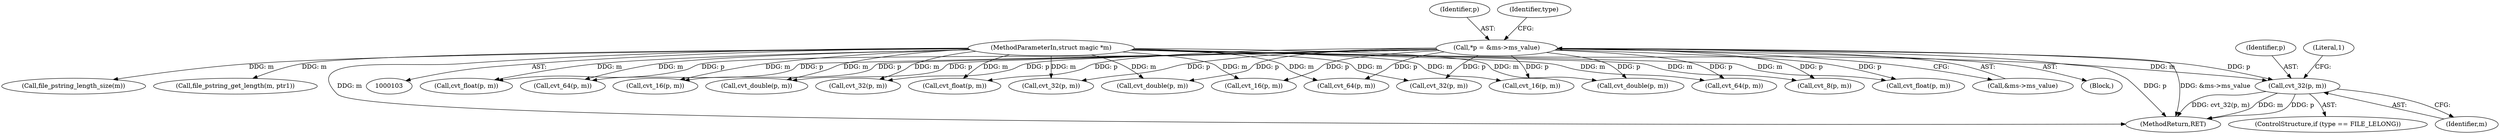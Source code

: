 digraph "0_file_59e63838913eee47f5c120a6c53d4565af638158@pointer" {
"1000464" [label="(Call,cvt_32(p, m))"];
"1000109" [label="(Call,*p = &ms->ms_value)"];
"1000105" [label="(MethodParameterIn,struct magic *m)"];
"1000613" [label="(Call,cvt_float(p, m))"];
"1000249" [label="(Call,cvt_16(p, m))"];
"1000111" [label="(Call,&ms->ms_value)"];
"1000607" [label="(Call,cvt_32(p, m))"];
"1000707" [label="(Call,cvt_float(p, m))"];
"1000392" [label="(Call,cvt_64(p, m))"];
"1000132" [label="(Call,cvt_16(p, m))"];
"1000800" [label="(Call,cvt_double(p, m))"];
"1000177" [label="(Call,file_pstring_length_size(m))"];
"1000194" [label="(Call,file_pstring_get_length(m, ptr1))"];
"1000465" [label="(Identifier,p)"];
"1000109" [label="(Call,*p = &ms->ms_value)"];
"1000107" [label="(Block,)"];
"1000296" [label="(Call,cvt_32(p, m))"];
"1000660" [label="(Call,cvt_float(p, m))"];
"1000140" [label="(Call,cvt_32(p, m))"];
"1000713" [label="(Call,cvt_double(p, m))"];
"1000464" [label="(Call,cvt_32(p, m))"];
"1000468" [label="(Literal,1)"];
"1000149" [label="(Call,cvt_64(p, m))"];
"1000417" [label="(Call,cvt_16(p, m))"];
"1000887" [label="(Call,cvt_double(p, m))"];
"1000110" [label="(Identifier,p)"];
"1000466" [label="(Identifier,m)"];
"1000560" [label="(Call,cvt_64(p, m))"];
"1000909" [label="(MethodReturn,RET)"];
"1000126" [label="(Call,cvt_8(p, m))"];
"1000105" [label="(MethodParameterIn,struct magic *m)"];
"1000118" [label="(Identifier,type)"];
"1000460" [label="(ControlStructure,if (type == FILE_LELONG))"];
"1000464" -> "1000460"  [label="AST: "];
"1000464" -> "1000466"  [label="CFG: "];
"1000465" -> "1000464"  [label="AST: "];
"1000466" -> "1000464"  [label="AST: "];
"1000468" -> "1000464"  [label="CFG: "];
"1000464" -> "1000909"  [label="DDG: p"];
"1000464" -> "1000909"  [label="DDG: cvt_32(p, m)"];
"1000464" -> "1000909"  [label="DDG: m"];
"1000109" -> "1000464"  [label="DDG: p"];
"1000105" -> "1000464"  [label="DDG: m"];
"1000109" -> "1000107"  [label="AST: "];
"1000109" -> "1000111"  [label="CFG: "];
"1000110" -> "1000109"  [label="AST: "];
"1000111" -> "1000109"  [label="AST: "];
"1000118" -> "1000109"  [label="CFG: "];
"1000109" -> "1000909"  [label="DDG: p"];
"1000109" -> "1000909"  [label="DDG: &ms->ms_value"];
"1000109" -> "1000126"  [label="DDG: p"];
"1000109" -> "1000132"  [label="DDG: p"];
"1000109" -> "1000140"  [label="DDG: p"];
"1000109" -> "1000149"  [label="DDG: p"];
"1000109" -> "1000249"  [label="DDG: p"];
"1000109" -> "1000296"  [label="DDG: p"];
"1000109" -> "1000392"  [label="DDG: p"];
"1000109" -> "1000417"  [label="DDG: p"];
"1000109" -> "1000560"  [label="DDG: p"];
"1000109" -> "1000607"  [label="DDG: p"];
"1000109" -> "1000613"  [label="DDG: p"];
"1000109" -> "1000660"  [label="DDG: p"];
"1000109" -> "1000707"  [label="DDG: p"];
"1000109" -> "1000713"  [label="DDG: p"];
"1000109" -> "1000800"  [label="DDG: p"];
"1000109" -> "1000887"  [label="DDG: p"];
"1000105" -> "1000103"  [label="AST: "];
"1000105" -> "1000909"  [label="DDG: m"];
"1000105" -> "1000126"  [label="DDG: m"];
"1000105" -> "1000132"  [label="DDG: m"];
"1000105" -> "1000140"  [label="DDG: m"];
"1000105" -> "1000149"  [label="DDG: m"];
"1000105" -> "1000177"  [label="DDG: m"];
"1000105" -> "1000194"  [label="DDG: m"];
"1000105" -> "1000249"  [label="DDG: m"];
"1000105" -> "1000296"  [label="DDG: m"];
"1000105" -> "1000392"  [label="DDG: m"];
"1000105" -> "1000417"  [label="DDG: m"];
"1000105" -> "1000560"  [label="DDG: m"];
"1000105" -> "1000607"  [label="DDG: m"];
"1000105" -> "1000613"  [label="DDG: m"];
"1000105" -> "1000660"  [label="DDG: m"];
"1000105" -> "1000707"  [label="DDG: m"];
"1000105" -> "1000713"  [label="DDG: m"];
"1000105" -> "1000800"  [label="DDG: m"];
"1000105" -> "1000887"  [label="DDG: m"];
}
